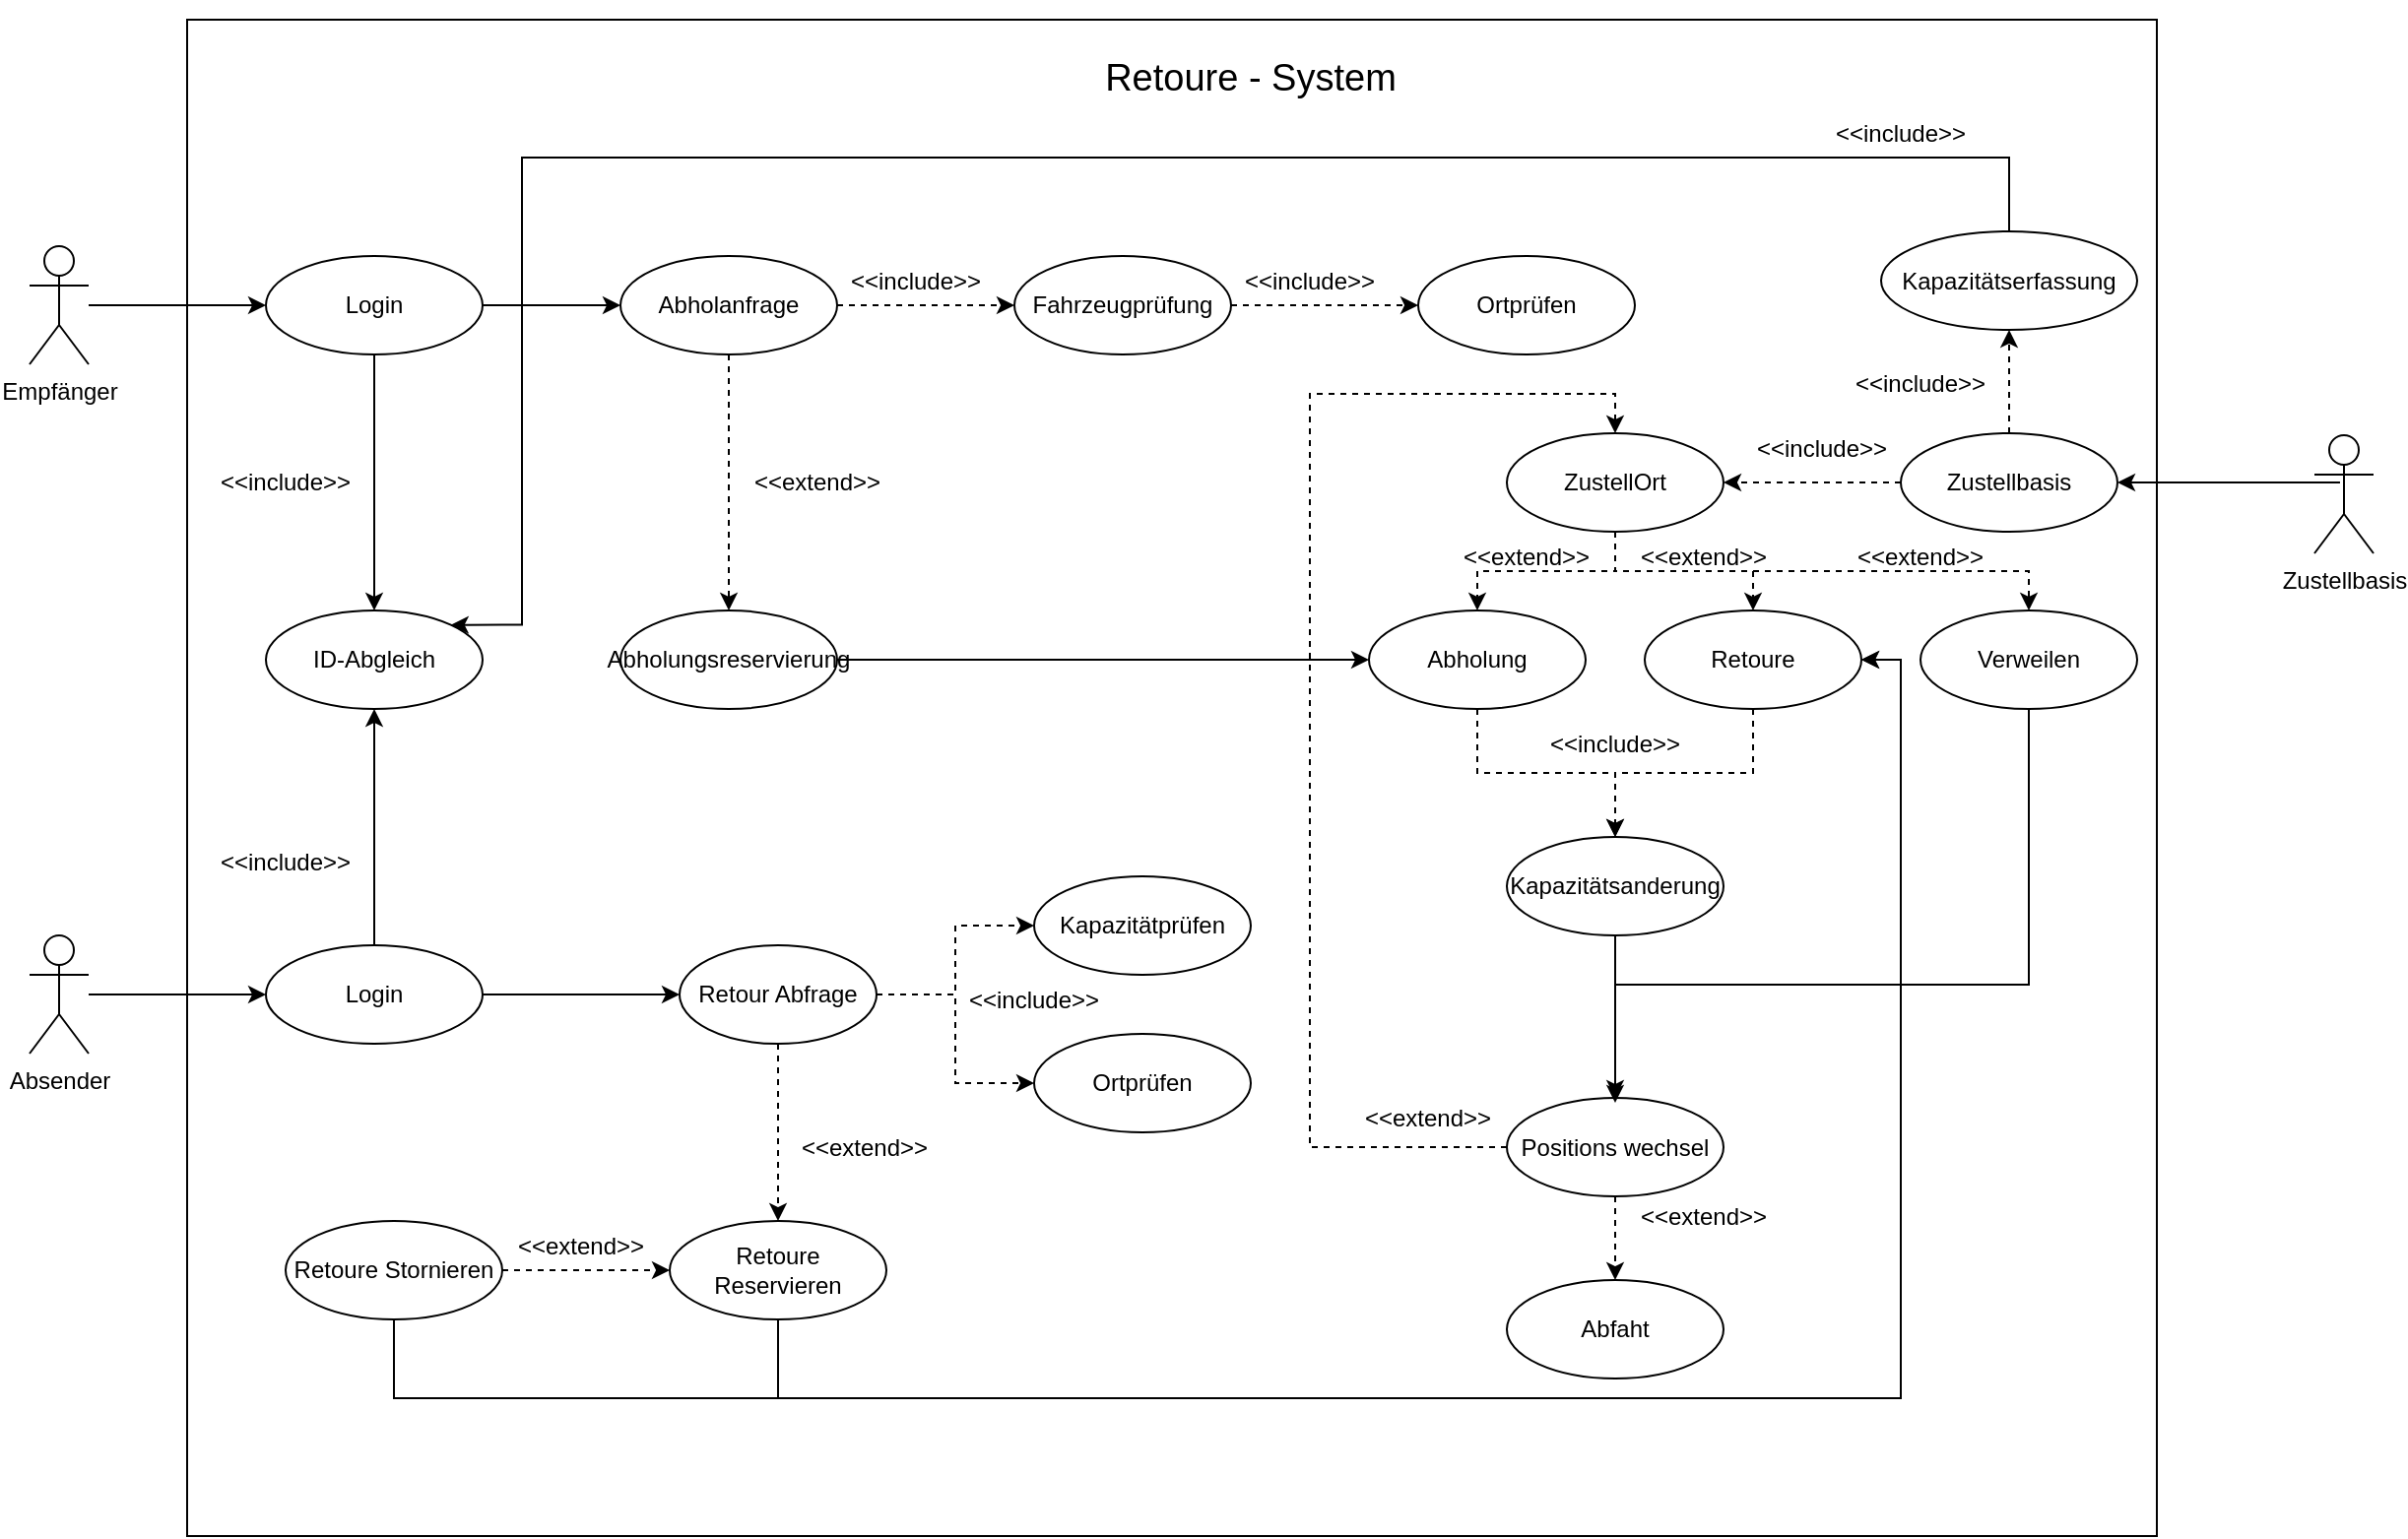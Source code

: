 <mxfile version="14.7.1"><diagram id="5pJIA43a1FvPWKwSVrH1" name="Page-1"><mxGraphModel dx="1182" dy="774" grid="1" gridSize="10" guides="1" tooltips="1" connect="1" arrows="1" fold="1" page="1" pageScale="1" pageWidth="827" pageHeight="1169" math="0" shadow="0"><root><mxCell id="bZ7Oli8_2Oymddz7RcVq-0"/><mxCell id="bZ7Oli8_2Oymddz7RcVq-1" parent="bZ7Oli8_2Oymddz7RcVq-0"/><mxCell id="OaWXIcihETeGSLtfV7ql-1" value="" style="rounded=0;whiteSpace=wrap;html=1;" parent="bZ7Oli8_2Oymddz7RcVq-1" vertex="1"><mxGeometry x="100" y="10" width="1000" height="770" as="geometry"/></mxCell><mxCell id="OaWXIcihETeGSLtfV7ql-2" value="&lt;font style=&quot;font-size: 19px&quot;&gt;Retoure - System&lt;/font&gt;" style="text;html=1;strokeColor=none;fillColor=none;align=center;verticalAlign=middle;whiteSpace=wrap;rounded=0;" parent="bZ7Oli8_2Oymddz7RcVq-1" vertex="1"><mxGeometry x="555" width="170" height="80" as="geometry"/></mxCell><mxCell id="mcdLDco2M_8oIUEh1z06-5" style="edgeStyle=orthogonalEdgeStyle;rounded=0;orthogonalLoop=1;jettySize=auto;html=1;" parent="bZ7Oli8_2Oymddz7RcVq-1" source="frTWM0RDXH6CQifvcYRG-0" target="mcdLDco2M_8oIUEh1z06-0" edge="1"><mxGeometry relative="1" as="geometry"/></mxCell><mxCell id="frTWM0RDXH6CQifvcYRG-0" value="Empfänger" style="shape=umlActor;html=1;verticalLabelPosition=bottom;verticalAlign=top;align=center;" parent="bZ7Oli8_2Oymddz7RcVq-1" vertex="1"><mxGeometry x="20" y="125" width="30" height="60" as="geometry"/></mxCell><mxCell id="mcdLDco2M_8oIUEh1z06-2" style="edgeStyle=orthogonalEdgeStyle;rounded=0;orthogonalLoop=1;jettySize=auto;html=1;entryX=0;entryY=0.5;entryDx=0;entryDy=0;" parent="bZ7Oli8_2Oymddz7RcVq-1" source="0HoQMvz90YrDW15eS9oX-0" target="mcdLDco2M_8oIUEh1z06-1" edge="1"><mxGeometry relative="1" as="geometry"/></mxCell><mxCell id="0HoQMvz90YrDW15eS9oX-0" value="Absender" style="shape=umlActor;html=1;verticalLabelPosition=bottom;verticalAlign=top;align=center;" parent="bZ7Oli8_2Oymddz7RcVq-1" vertex="1"><mxGeometry x="20" y="475" width="30" height="60" as="geometry"/></mxCell><mxCell id="oLgAxhVJ6uvNLuZtoLRP-21" style="edgeStyle=orthogonalEdgeStyle;rounded=0;orthogonalLoop=1;jettySize=auto;html=1;exitX=0.433;exitY=0.4;exitDx=0;exitDy=0;exitPerimeter=0;" parent="bZ7Oli8_2Oymddz7RcVq-1" source="l0-fY3B8LJrok6iTmCp8-0" target="oLgAxhVJ6uvNLuZtoLRP-12" edge="1"><mxGeometry relative="1" as="geometry"/></mxCell><mxCell id="l0-fY3B8LJrok6iTmCp8-0" value="Zustellbasis" style="shape=umlActor;html=1;verticalLabelPosition=bottom;verticalAlign=top;align=center;" parent="bZ7Oli8_2Oymddz7RcVq-1" vertex="1"><mxGeometry x="1180" y="221" width="30" height="60" as="geometry"/></mxCell><mxCell id="oLgAxhVJ6uvNLuZtoLRP-28" style="edgeStyle=orthogonalEdgeStyle;rounded=0;orthogonalLoop=1;jettySize=auto;html=1;exitX=0.5;exitY=1;exitDx=0;exitDy=0;entryX=0.5;entryY=0;entryDx=0;entryDy=0;dashed=1;" parent="bZ7Oli8_2Oymddz7RcVq-1" source="dBmufgX3QD1i8TqHqoH3-2" target="OWWPmSpXIaE3Ocy8JgjQ-0" edge="1"><mxGeometry relative="1" as="geometry"/></mxCell><mxCell id="oLgAxhVJ6uvNLuZtoLRP-29" style="edgeStyle=orthogonalEdgeStyle;rounded=0;orthogonalLoop=1;jettySize=auto;html=1;exitX=0.5;exitY=1;exitDx=0;exitDy=0;entryX=0.5;entryY=0;entryDx=0;entryDy=0;dashed=1;" parent="bZ7Oli8_2Oymddz7RcVq-1" source="dBmufgX3QD1i8TqHqoH3-2" target="OWWPmSpXIaE3Ocy8JgjQ-1" edge="1"><mxGeometry relative="1" as="geometry"/></mxCell><mxCell id="jOqlU3biPlxogLpr-V3--6" style="edgeStyle=orthogonalEdgeStyle;rounded=0;orthogonalLoop=1;jettySize=auto;html=1;dashed=1;" parent="bZ7Oli8_2Oymddz7RcVq-1" source="dBmufgX3QD1i8TqHqoH3-2" target="jOqlU3biPlxogLpr-V3--4" edge="1"><mxGeometry relative="1" as="geometry"><Array as="points"><mxPoint x="825" y="290"/><mxPoint x="1035" y="290"/></Array></mxGeometry></mxCell><mxCell id="dBmufgX3QD1i8TqHqoH3-2" value="ZustellOrt" style="ellipse;whiteSpace=wrap;html=1;" parent="bZ7Oli8_2Oymddz7RcVq-1" vertex="1"><mxGeometry x="770" y="220" width="110" height="50" as="geometry"/></mxCell><mxCell id="oLgAxhVJ6uvNLuZtoLRP-57" style="edgeStyle=orthogonalEdgeStyle;rounded=0;orthogonalLoop=1;jettySize=auto;html=1;entryX=0.5;entryY=0;entryDx=0;entryDy=0;dashed=1;" parent="bZ7Oli8_2Oymddz7RcVq-1" source="OWWPmSpXIaE3Ocy8JgjQ-0" target="oLgAxhVJ6uvNLuZtoLRP-11" edge="1"><mxGeometry relative="1" as="geometry"/></mxCell><mxCell id="OWWPmSpXIaE3Ocy8JgjQ-0" value="Abholung" style="ellipse;whiteSpace=wrap;html=1;" parent="bZ7Oli8_2Oymddz7RcVq-1" vertex="1"><mxGeometry x="700" y="310" width="110" height="50" as="geometry"/></mxCell><mxCell id="oLgAxhVJ6uvNLuZtoLRP-59" style="edgeStyle=orthogonalEdgeStyle;rounded=0;orthogonalLoop=1;jettySize=auto;html=1;exitX=0.5;exitY=1;exitDx=0;exitDy=0;entryX=0.5;entryY=0;entryDx=0;entryDy=0;dashed=1;" parent="bZ7Oli8_2Oymddz7RcVq-1" source="OWWPmSpXIaE3Ocy8JgjQ-1" target="oLgAxhVJ6uvNLuZtoLRP-11" edge="1"><mxGeometry relative="1" as="geometry"/></mxCell><mxCell id="OWWPmSpXIaE3Ocy8JgjQ-1" value="Retoure" style="ellipse;whiteSpace=wrap;html=1;" parent="bZ7Oli8_2Oymddz7RcVq-1" vertex="1"><mxGeometry x="840" y="310" width="110" height="50" as="geometry"/></mxCell><mxCell id="oLgAxhVJ6uvNLuZtoLRP-34" style="edgeStyle=orthogonalEdgeStyle;rounded=0;orthogonalLoop=1;jettySize=auto;html=1;exitX=0;exitY=0.5;exitDx=0;exitDy=0;entryX=0.5;entryY=0;entryDx=0;entryDy=0;dashed=1;" parent="bZ7Oli8_2Oymddz7RcVq-1" source="OWWPmSpXIaE3Ocy8JgjQ-2" target="dBmufgX3QD1i8TqHqoH3-2" edge="1"><mxGeometry relative="1" as="geometry"><Array as="points"><mxPoint x="670" y="583"/><mxPoint x="670" y="200"/><mxPoint x="825" y="200"/></Array></mxGeometry></mxCell><mxCell id="oLgAxhVJ6uvNLuZtoLRP-35" style="edgeStyle=orthogonalEdgeStyle;rounded=0;orthogonalLoop=1;jettySize=auto;html=1;exitX=0.5;exitY=1;exitDx=0;exitDy=0;dashed=1;" parent="bZ7Oli8_2Oymddz7RcVq-1" source="OWWPmSpXIaE3Ocy8JgjQ-2" target="oLgAxhVJ6uvNLuZtoLRP-20" edge="1"><mxGeometry relative="1" as="geometry"/></mxCell><mxCell id="OWWPmSpXIaE3Ocy8JgjQ-2" value="Positions wechsel" style="ellipse;whiteSpace=wrap;html=1;" parent="bZ7Oli8_2Oymddz7RcVq-1" vertex="1"><mxGeometry x="770" y="557.5" width="110" height="50" as="geometry"/></mxCell><mxCell id="oLgAxhVJ6uvNLuZtoLRP-63" style="edgeStyle=orthogonalEdgeStyle;rounded=0;orthogonalLoop=1;jettySize=auto;html=1;exitX=0.5;exitY=1;exitDx=0;exitDy=0;entryX=0.5;entryY=0;entryDx=0;entryDy=0;dashed=1;" parent="bZ7Oli8_2Oymddz7RcVq-1" source="oLgAxhVJ6uvNLuZtoLRP-9" target="oLgAxhVJ6uvNLuZtoLRP-10" edge="1"><mxGeometry relative="1" as="geometry"/></mxCell><mxCell id="jOqlU3biPlxogLpr-V3--1" style="edgeStyle=orthogonalEdgeStyle;rounded=0;orthogonalLoop=1;jettySize=auto;html=1;exitX=1;exitY=0.5;exitDx=0;exitDy=0;entryX=0;entryY=0.5;entryDx=0;entryDy=0;dashed=1;" parent="bZ7Oli8_2Oymddz7RcVq-1" source="oLgAxhVJ6uvNLuZtoLRP-9" target="jOqlU3biPlxogLpr-V3--0" edge="1"><mxGeometry relative="1" as="geometry"/></mxCell><mxCell id="oLgAxhVJ6uvNLuZtoLRP-9" value="Abholanfrage" style="ellipse;whiteSpace=wrap;html=1;" parent="bZ7Oli8_2Oymddz7RcVq-1" vertex="1"><mxGeometry x="320" y="130" width="110" height="50" as="geometry"/></mxCell><mxCell id="oLgAxhVJ6uvNLuZtoLRP-64" style="edgeStyle=orthogonalEdgeStyle;rounded=0;orthogonalLoop=1;jettySize=auto;html=1;exitX=1;exitY=0.5;exitDx=0;exitDy=0;entryX=0;entryY=0.5;entryDx=0;entryDy=0;" parent="bZ7Oli8_2Oymddz7RcVq-1" source="oLgAxhVJ6uvNLuZtoLRP-10" target="OWWPmSpXIaE3Ocy8JgjQ-0" edge="1"><mxGeometry relative="1" as="geometry"><Array as="points"><mxPoint x="480" y="335"/><mxPoint x="480" y="335"/></Array></mxGeometry></mxCell><mxCell id="oLgAxhVJ6uvNLuZtoLRP-10" value="Abholungsreservierung" style="ellipse;whiteSpace=wrap;html=1;" parent="bZ7Oli8_2Oymddz7RcVq-1" vertex="1"><mxGeometry x="320" y="310" width="110" height="50" as="geometry"/></mxCell><mxCell id="jOqlU3biPlxogLpr-V3--9" style="edgeStyle=orthogonalEdgeStyle;rounded=0;orthogonalLoop=1;jettySize=auto;html=1;exitX=0.5;exitY=1;exitDx=0;exitDy=0;" parent="bZ7Oli8_2Oymddz7RcVq-1" source="oLgAxhVJ6uvNLuZtoLRP-11" edge="1"><mxGeometry relative="1" as="geometry"><mxPoint x="825" y="560" as="targetPoint"/></mxGeometry></mxCell><mxCell id="oLgAxhVJ6uvNLuZtoLRP-11" value="Kapazitätsanderung" style="ellipse;whiteSpace=wrap;html=1;" parent="bZ7Oli8_2Oymddz7RcVq-1" vertex="1"><mxGeometry x="770" y="425" width="110" height="50" as="geometry"/></mxCell><mxCell id="oLgAxhVJ6uvNLuZtoLRP-24" style="edgeStyle=orthogonalEdgeStyle;rounded=0;orthogonalLoop=1;jettySize=auto;html=1;exitX=0.5;exitY=0;exitDx=0;exitDy=0;entryX=0.5;entryY=1;entryDx=0;entryDy=0;dashed=1;" parent="bZ7Oli8_2Oymddz7RcVq-1" source="oLgAxhVJ6uvNLuZtoLRP-12" target="oLgAxhVJ6uvNLuZtoLRP-13" edge="1"><mxGeometry relative="1" as="geometry"/></mxCell><mxCell id="oLgAxhVJ6uvNLuZtoLRP-26" style="edgeStyle=orthogonalEdgeStyle;rounded=0;orthogonalLoop=1;jettySize=auto;html=1;exitX=0;exitY=0.5;exitDx=0;exitDy=0;entryX=1;entryY=0.5;entryDx=0;entryDy=0;dashed=1;" parent="bZ7Oli8_2Oymddz7RcVq-1" source="oLgAxhVJ6uvNLuZtoLRP-12" target="dBmufgX3QD1i8TqHqoH3-2" edge="1"><mxGeometry relative="1" as="geometry"/></mxCell><mxCell id="oLgAxhVJ6uvNLuZtoLRP-12" value="Zustellbasis" style="ellipse;whiteSpace=wrap;html=1;" parent="bZ7Oli8_2Oymddz7RcVq-1" vertex="1"><mxGeometry x="970" y="220" width="110" height="50" as="geometry"/></mxCell><mxCell id="mcdLDco2M_8oIUEh1z06-11" style="edgeStyle=orthogonalEdgeStyle;rounded=0;orthogonalLoop=1;jettySize=auto;html=1;exitX=0.5;exitY=0;exitDx=0;exitDy=0;entryX=1;entryY=0;entryDx=0;entryDy=0;" parent="bZ7Oli8_2Oymddz7RcVq-1" source="oLgAxhVJ6uvNLuZtoLRP-13" target="mcdLDco2M_8oIUEh1z06-8" edge="1"><mxGeometry relative="1" as="geometry"><Array as="points"><mxPoint x="1025" y="80"/><mxPoint x="270" y="80"/><mxPoint x="270" y="317"/></Array></mxGeometry></mxCell><mxCell id="oLgAxhVJ6uvNLuZtoLRP-13" value="Kapazitätserfassung" style="ellipse;whiteSpace=wrap;html=1;" parent="bZ7Oli8_2Oymddz7RcVq-1" vertex="1"><mxGeometry x="960" y="117.5" width="130" height="50" as="geometry"/></mxCell><mxCell id="oLgAxhVJ6uvNLuZtoLRP-45" style="edgeStyle=orthogonalEdgeStyle;rounded=0;orthogonalLoop=1;jettySize=auto;html=1;entryX=0;entryY=0.5;entryDx=0;entryDy=0;dashed=1;" parent="bZ7Oli8_2Oymddz7RcVq-1" source="oLgAxhVJ6uvNLuZtoLRP-14" target="oLgAxhVJ6uvNLuZtoLRP-15" edge="1"><mxGeometry relative="1" as="geometry"/></mxCell><mxCell id="oLgAxhVJ6uvNLuZtoLRP-46" style="edgeStyle=orthogonalEdgeStyle;rounded=0;orthogonalLoop=1;jettySize=auto;html=1;exitX=1;exitY=0.5;exitDx=0;exitDy=0;dashed=1;" parent="bZ7Oli8_2Oymddz7RcVq-1" source="oLgAxhVJ6uvNLuZtoLRP-14" target="oLgAxhVJ6uvNLuZtoLRP-16" edge="1"><mxGeometry relative="1" as="geometry"/></mxCell><mxCell id="oLgAxhVJ6uvNLuZtoLRP-50" style="edgeStyle=orthogonalEdgeStyle;rounded=0;orthogonalLoop=1;jettySize=auto;html=1;exitX=0.5;exitY=1;exitDx=0;exitDy=0;entryX=0.5;entryY=0;entryDx=0;entryDy=0;dashed=1;" parent="bZ7Oli8_2Oymddz7RcVq-1" source="oLgAxhVJ6uvNLuZtoLRP-14" target="oLgAxhVJ6uvNLuZtoLRP-17" edge="1"><mxGeometry relative="1" as="geometry"/></mxCell><mxCell id="oLgAxhVJ6uvNLuZtoLRP-14" value="Retour Abfrage" style="ellipse;whiteSpace=wrap;html=1;" parent="bZ7Oli8_2Oymddz7RcVq-1" vertex="1"><mxGeometry x="350" y="480" width="100" height="50" as="geometry"/></mxCell><mxCell id="oLgAxhVJ6uvNLuZtoLRP-15" value="Kapazitätprüfen" style="ellipse;whiteSpace=wrap;html=1;" parent="bZ7Oli8_2Oymddz7RcVq-1" vertex="1"><mxGeometry x="530" y="445" width="110" height="50" as="geometry"/></mxCell><mxCell id="oLgAxhVJ6uvNLuZtoLRP-16" value="Ortprüfen" style="ellipse;whiteSpace=wrap;html=1;" parent="bZ7Oli8_2Oymddz7RcVq-1" vertex="1"><mxGeometry x="530" y="525" width="110" height="50" as="geometry"/></mxCell><mxCell id="jOqlU3biPlxogLpr-V3--10" style="edgeStyle=orthogonalEdgeStyle;rounded=0;orthogonalLoop=1;jettySize=auto;html=1;exitX=0.5;exitY=1;exitDx=0;exitDy=0;entryX=1;entryY=0.5;entryDx=0;entryDy=0;" parent="bZ7Oli8_2Oymddz7RcVq-1" source="oLgAxhVJ6uvNLuZtoLRP-17" target="OWWPmSpXIaE3Ocy8JgjQ-1" edge="1"><mxGeometry relative="1" as="geometry"><Array as="points"><mxPoint x="400" y="710"/><mxPoint x="970" y="710"/><mxPoint x="970" y="335"/></Array></mxGeometry></mxCell><mxCell id="oLgAxhVJ6uvNLuZtoLRP-17" value="Retoure Reservieren" style="ellipse;whiteSpace=wrap;html=1;" parent="bZ7Oli8_2Oymddz7RcVq-1" vertex="1"><mxGeometry x="345" y="620" width="110" height="50" as="geometry"/></mxCell><mxCell id="oLgAxhVJ6uvNLuZtoLRP-20" value="Abfaht" style="ellipse;whiteSpace=wrap;html=1;" parent="bZ7Oli8_2Oymddz7RcVq-1" vertex="1"><mxGeometry x="770" y="650" width="110" height="50" as="geometry"/></mxCell><mxCell id="oLgAxhVJ6uvNLuZtoLRP-25" value="&amp;lt;&amp;lt;include&amp;gt;&amp;gt;" style="text;html=1;strokeColor=none;fillColor=none;align=center;verticalAlign=middle;whiteSpace=wrap;rounded=0;" parent="bZ7Oli8_2Oymddz7RcVq-1" vertex="1"><mxGeometry x="940" y="187.5" width="80" height="15" as="geometry"/></mxCell><mxCell id="oLgAxhVJ6uvNLuZtoLRP-27" value="&amp;lt;&amp;lt;include&amp;gt;&amp;gt;" style="text;html=1;strokeColor=none;fillColor=none;align=center;verticalAlign=middle;whiteSpace=wrap;rounded=0;" parent="bZ7Oli8_2Oymddz7RcVq-1" vertex="1"><mxGeometry x="890" y="220" width="80" height="15" as="geometry"/></mxCell><mxCell id="oLgAxhVJ6uvNLuZtoLRP-36" value="&amp;lt;&amp;lt;extend&amp;gt;&amp;gt;" style="text;html=1;strokeColor=none;fillColor=none;align=center;verticalAlign=middle;whiteSpace=wrap;rounded=0;" parent="bZ7Oli8_2Oymddz7RcVq-1" vertex="1"><mxGeometry x="740" y="275" width="80" height="15" as="geometry"/></mxCell><mxCell id="oLgAxhVJ6uvNLuZtoLRP-37" value="&amp;lt;&amp;lt;extend&amp;gt;&amp;gt;" style="text;html=1;strokeColor=none;fillColor=none;align=center;verticalAlign=middle;whiteSpace=wrap;rounded=0;" parent="bZ7Oli8_2Oymddz7RcVq-1" vertex="1"><mxGeometry x="830" y="275" width="80" height="15" as="geometry"/></mxCell><mxCell id="oLgAxhVJ6uvNLuZtoLRP-43" value="&amp;lt;&amp;lt;include&amp;gt;&amp;gt;" style="text;html=1;strokeColor=none;fillColor=none;align=center;verticalAlign=middle;whiteSpace=wrap;rounded=0;" parent="bZ7Oli8_2Oymddz7RcVq-1" vertex="1"><mxGeometry x="490" y="500" width="80" height="15" as="geometry"/></mxCell><mxCell id="oLgAxhVJ6uvNLuZtoLRP-51" value="&amp;lt;&amp;lt;extend&amp;gt;&amp;gt;" style="text;html=1;strokeColor=none;fillColor=none;align=center;verticalAlign=middle;whiteSpace=wrap;rounded=0;" parent="bZ7Oli8_2Oymddz7RcVq-1" vertex="1"><mxGeometry x="404" y="575" width="80" height="15" as="geometry"/></mxCell><mxCell id="oLgAxhVJ6uvNLuZtoLRP-53" value="Ortprüfen" style="ellipse;whiteSpace=wrap;html=1;" parent="bZ7Oli8_2Oymddz7RcVq-1" vertex="1"><mxGeometry x="725" y="130" width="110" height="50" as="geometry"/></mxCell><mxCell id="oLgAxhVJ6uvNLuZtoLRP-55" value="&amp;lt;&amp;lt;include&amp;gt;&amp;gt;" style="text;html=1;strokeColor=none;fillColor=none;align=center;verticalAlign=middle;whiteSpace=wrap;rounded=0;" parent="bZ7Oli8_2Oymddz7RcVq-1" vertex="1"><mxGeometry x="430" y="135" width="80" height="15" as="geometry"/></mxCell><mxCell id="oLgAxhVJ6uvNLuZtoLRP-56" value="&amp;lt;&amp;lt;extend&amp;gt;&amp;gt;" style="text;html=1;strokeColor=none;fillColor=none;align=center;verticalAlign=middle;whiteSpace=wrap;rounded=0;" parent="bZ7Oli8_2Oymddz7RcVq-1" vertex="1"><mxGeometry x="690" y="560" width="80" height="15" as="geometry"/></mxCell><mxCell id="oLgAxhVJ6uvNLuZtoLRP-61" value="&amp;lt;&amp;lt;include&amp;gt;&amp;gt;" style="text;html=1;strokeColor=none;fillColor=none;align=center;verticalAlign=middle;whiteSpace=wrap;rounded=0;" parent="bZ7Oli8_2Oymddz7RcVq-1" vertex="1"><mxGeometry x="785" y="370" width="80" height="15" as="geometry"/></mxCell><mxCell id="oLgAxhVJ6uvNLuZtoLRP-62" value="&amp;lt;&amp;lt;extend&amp;gt;&amp;gt;" style="text;html=1;strokeColor=none;fillColor=none;align=center;verticalAlign=middle;whiteSpace=wrap;rounded=0;" parent="bZ7Oli8_2Oymddz7RcVq-1" vertex="1"><mxGeometry x="830" y="610" width="80" height="15" as="geometry"/></mxCell><mxCell id="jOqlU3biPlxogLpr-V3--2" style="edgeStyle=orthogonalEdgeStyle;rounded=0;orthogonalLoop=1;jettySize=auto;html=1;exitX=1;exitY=0.5;exitDx=0;exitDy=0;entryX=0;entryY=0.5;entryDx=0;entryDy=0;dashed=1;" parent="bZ7Oli8_2Oymddz7RcVq-1" source="jOqlU3biPlxogLpr-V3--0" target="oLgAxhVJ6uvNLuZtoLRP-53" edge="1"><mxGeometry relative="1" as="geometry"/></mxCell><mxCell id="jOqlU3biPlxogLpr-V3--0" value="Fahrzeugprüfung" style="ellipse;whiteSpace=wrap;html=1;" parent="bZ7Oli8_2Oymddz7RcVq-1" vertex="1"><mxGeometry x="520" y="130" width="110" height="50" as="geometry"/></mxCell><mxCell id="jOqlU3biPlxogLpr-V3--3" value="&amp;lt;&amp;lt;include&amp;gt;&amp;gt;" style="text;html=1;strokeColor=none;fillColor=none;align=center;verticalAlign=middle;whiteSpace=wrap;rounded=0;" parent="bZ7Oli8_2Oymddz7RcVq-1" vertex="1"><mxGeometry x="630" y="135" width="80" height="15" as="geometry"/></mxCell><mxCell id="jOqlU3biPlxogLpr-V3--8" style="edgeStyle=orthogonalEdgeStyle;rounded=0;orthogonalLoop=1;jettySize=auto;html=1;exitX=0.5;exitY=1;exitDx=0;exitDy=0;entryX=0.5;entryY=0;entryDx=0;entryDy=0;" parent="bZ7Oli8_2Oymddz7RcVq-1" source="jOqlU3biPlxogLpr-V3--4" target="OWWPmSpXIaE3Ocy8JgjQ-2" edge="1"><mxGeometry relative="1" as="geometry"><Array as="points"><mxPoint x="1035" y="500"/><mxPoint x="825" y="500"/></Array></mxGeometry></mxCell><mxCell id="jOqlU3biPlxogLpr-V3--4" value="Verweilen" style="ellipse;whiteSpace=wrap;html=1;" parent="bZ7Oli8_2Oymddz7RcVq-1" vertex="1"><mxGeometry x="980" y="310" width="110" height="50" as="geometry"/></mxCell><mxCell id="jOqlU3biPlxogLpr-V3--7" value="&amp;lt;&amp;lt;extend&amp;gt;&amp;gt;" style="text;html=1;strokeColor=none;fillColor=none;align=center;verticalAlign=middle;whiteSpace=wrap;rounded=0;" parent="bZ7Oli8_2Oymddz7RcVq-1" vertex="1"><mxGeometry x="940" y="275" width="80" height="15" as="geometry"/></mxCell><mxCell id="jOqlU3biPlxogLpr-V3--11" value="&amp;lt;&amp;lt;extend&amp;gt;&amp;gt;" style="text;html=1;strokeColor=none;fillColor=none;align=center;verticalAlign=middle;whiteSpace=wrap;rounded=0;" parent="bZ7Oli8_2Oymddz7RcVq-1" vertex="1"><mxGeometry x="380" y="237.5" width="80" height="15" as="geometry"/></mxCell><mxCell id="mcdLDco2M_8oIUEh1z06-4" style="edgeStyle=orthogonalEdgeStyle;rounded=0;orthogonalLoop=1;jettySize=auto;html=1;entryX=0;entryY=0.5;entryDx=0;entryDy=0;" parent="bZ7Oli8_2Oymddz7RcVq-1" source="mcdLDco2M_8oIUEh1z06-0" target="oLgAxhVJ6uvNLuZtoLRP-9" edge="1"><mxGeometry relative="1" as="geometry"/></mxCell><mxCell id="mcdLDco2M_8oIUEh1z06-9" style="edgeStyle=orthogonalEdgeStyle;rounded=0;orthogonalLoop=1;jettySize=auto;html=1;exitX=0.5;exitY=1;exitDx=0;exitDy=0;entryX=0.5;entryY=0;entryDx=0;entryDy=0;" parent="bZ7Oli8_2Oymddz7RcVq-1" source="mcdLDco2M_8oIUEh1z06-0" target="mcdLDco2M_8oIUEh1z06-8" edge="1"><mxGeometry relative="1" as="geometry"/></mxCell><mxCell id="mcdLDco2M_8oIUEh1z06-0" value="Login" style="ellipse;whiteSpace=wrap;html=1;" parent="bZ7Oli8_2Oymddz7RcVq-1" vertex="1"><mxGeometry x="140" y="130" width="110" height="50" as="geometry"/></mxCell><mxCell id="mcdLDco2M_8oIUEh1z06-3" style="edgeStyle=orthogonalEdgeStyle;rounded=0;orthogonalLoop=1;jettySize=auto;html=1;exitX=1;exitY=0.5;exitDx=0;exitDy=0;entryX=0;entryY=0.5;entryDx=0;entryDy=0;" parent="bZ7Oli8_2Oymddz7RcVq-1" source="mcdLDco2M_8oIUEh1z06-1" target="oLgAxhVJ6uvNLuZtoLRP-14" edge="1"><mxGeometry relative="1" as="geometry"/></mxCell><mxCell id="mcdLDco2M_8oIUEh1z06-10" style="edgeStyle=orthogonalEdgeStyle;rounded=0;orthogonalLoop=1;jettySize=auto;html=1;exitX=0.5;exitY=0;exitDx=0;exitDy=0;entryX=0.5;entryY=1;entryDx=0;entryDy=0;" parent="bZ7Oli8_2Oymddz7RcVq-1" source="mcdLDco2M_8oIUEh1z06-1" target="mcdLDco2M_8oIUEh1z06-8" edge="1"><mxGeometry relative="1" as="geometry"/></mxCell><mxCell id="mcdLDco2M_8oIUEh1z06-1" value="Login" style="ellipse;whiteSpace=wrap;html=1;" parent="bZ7Oli8_2Oymddz7RcVq-1" vertex="1"><mxGeometry x="140" y="480" width="110" height="50" as="geometry"/></mxCell><mxCell id="mcdLDco2M_8oIUEh1z06-8" value="ID-Abgleich" style="ellipse;whiteSpace=wrap;html=1;" parent="bZ7Oli8_2Oymddz7RcVq-1" vertex="1"><mxGeometry x="140" y="310" width="110" height="50" as="geometry"/></mxCell><mxCell id="mcdLDco2M_8oIUEh1z06-12" value="&amp;lt;&amp;lt;include&amp;gt;&amp;gt;" style="text;html=1;strokeColor=none;fillColor=none;align=center;verticalAlign=middle;whiteSpace=wrap;rounded=0;" parent="bZ7Oli8_2Oymddz7RcVq-1" vertex="1"><mxGeometry x="110" y="237.5" width="80" height="15" as="geometry"/></mxCell><mxCell id="mcdLDco2M_8oIUEh1z06-13" value="&amp;lt;&amp;lt;include&amp;gt;&amp;gt;" style="text;html=1;strokeColor=none;fillColor=none;align=center;verticalAlign=middle;whiteSpace=wrap;rounded=0;" parent="bZ7Oli8_2Oymddz7RcVq-1" vertex="1"><mxGeometry x="110" y="430" width="80" height="15" as="geometry"/></mxCell><mxCell id="mcdLDco2M_8oIUEh1z06-14" value="&amp;lt;&amp;lt;include&amp;gt;&amp;gt;" style="text;html=1;strokeColor=none;fillColor=none;align=center;verticalAlign=middle;whiteSpace=wrap;rounded=0;" parent="bZ7Oli8_2Oymddz7RcVq-1" vertex="1"><mxGeometry x="930" y="60" width="80" height="15" as="geometry"/></mxCell><mxCell id="LmcNFg_5WwKGgvNtdeU3-5" value="" style="edgeStyle=orthogonalEdgeStyle;rounded=0;orthogonalLoop=1;jettySize=auto;html=1;entryX=1;entryY=0.5;entryDx=0;entryDy=0;" edge="1" parent="bZ7Oli8_2Oymddz7RcVq-1" source="LmcNFg_5WwKGgvNtdeU3-0" target="OWWPmSpXIaE3Ocy8JgjQ-1"><mxGeometry relative="1" as="geometry"><mxPoint x="205" y="745" as="targetPoint"/><Array as="points"><mxPoint x="205" y="710"/><mxPoint x="970" y="710"/><mxPoint x="970" y="335"/></Array></mxGeometry></mxCell><mxCell id="LmcNFg_5WwKGgvNtdeU3-0" value="Retoure Stornieren" style="ellipse;whiteSpace=wrap;html=1;" vertex="1" parent="bZ7Oli8_2Oymddz7RcVq-1"><mxGeometry x="150" y="620" width="110" height="50" as="geometry"/></mxCell><mxCell id="LmcNFg_5WwKGgvNtdeU3-7" value="" style="endArrow=classic;html=1;exitX=1;exitY=0.5;exitDx=0;exitDy=0;dashed=1;entryX=0;entryY=0.5;entryDx=0;entryDy=0;" edge="1" parent="bZ7Oli8_2Oymddz7RcVq-1" source="LmcNFg_5WwKGgvNtdeU3-0" target="oLgAxhVJ6uvNLuZtoLRP-17"><mxGeometry width="50" height="50" relative="1" as="geometry"><mxPoint x="280" y="630" as="sourcePoint"/><mxPoint x="340" y="645" as="targetPoint"/></mxGeometry></mxCell><mxCell id="LmcNFg_5WwKGgvNtdeU3-8" value="&amp;lt;&amp;lt;extend&amp;gt;&amp;gt;" style="text;html=1;strokeColor=none;fillColor=none;align=center;verticalAlign=middle;whiteSpace=wrap;rounded=0;" vertex="1" parent="bZ7Oli8_2Oymddz7RcVq-1"><mxGeometry x="260" y="625" width="80" height="15" as="geometry"/></mxCell></root></mxGraphModel></diagram></mxfile>